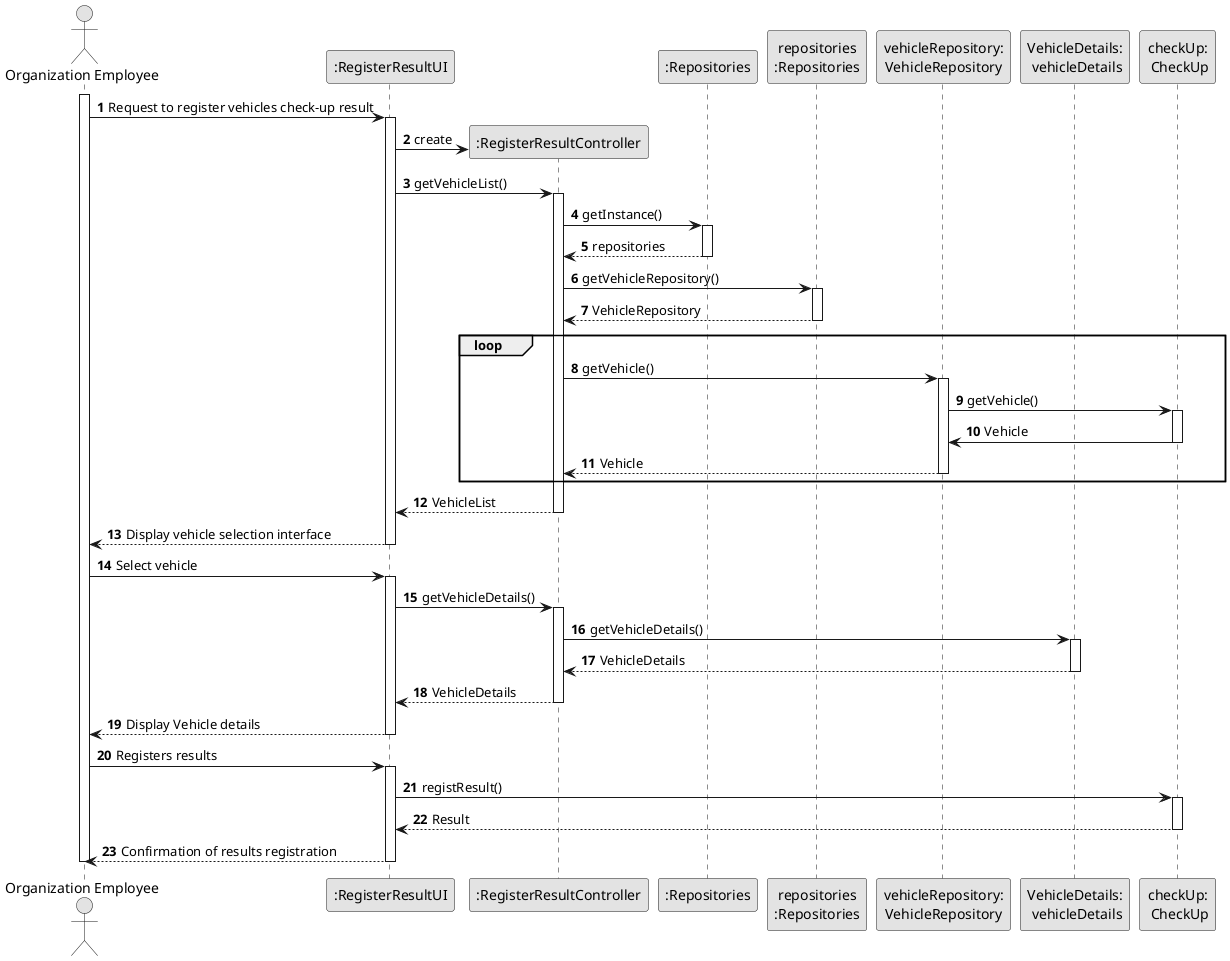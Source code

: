 @startuml
skinparam monochrome true
skinparam packageStyle rectangle
skinparam shadowing false

autonumber

'hide footbox
actor "Organization Employee" as ADM
participant ":RegisterResultUI" as UI
participant ":RegisterResultController" as CTRL
participant ":Repositories" as RepositorySingleton
participant "repositories\n:Repositories" as PLAT
participant "vehicleRepository:\nVehicleRepository" as VehicleRepository
participant "VehicleDetails:\n vehicleDetails" as VehicleDetails
participant "checkUp:\n CheckUp" as CheckUp
activate ADM

        ADM -> UI : Request to register vehicles check-up result

        activate UI

'            UI --> ADM : requests data (reference, description,  informal \n description, technical description, duration, cost)
            'create CTRL
            UI -> CTRL** : create

            UI -> CTRL : getVehicleList()
            activate CTRL

                CTRL -> RepositorySingleton : getInstance()
                activate RepositorySingleton

                    RepositorySingleton --> CTRL: repositories
                deactivate RepositorySingleton

                CTRL -> PLAT : getVehicleRepository()
                activate PLAT

                    PLAT --> CTRL: VehicleRepository
                deactivate PLAT
                loop
                    CTRL -> VehicleRepository : getVehicle()
                    activate VehicleRepository

                        VehicleRepository -> CheckUp :getVehicle()
                            activate CheckUp

                            CheckUp -> VehicleRepository :Vehicle
                            deactivate CheckUp
                        VehicleRepository --> CTRL : Vehicle
                    deactivate VehicleRepository
                end

                CTRL --> UI : VehicleList
            deactivate CTRL

            UI --> ADM : Display vehicle selection interface
        deactivate UI

    ADM -> UI : Select vehicle
    activate UI

        UI -> CTRL : getVehicleDetails()
        activate CTRL

            CTRL -> VehicleDetails : getVehicleDetails()
            activate VehicleDetails

                VehicleDetails --> CTRL : VehicleDetails
            deactivate VehicleDetails

        CTRL --> UI : VehicleDetails
        deactivate CTRL
        UI --> ADM : Display Vehicle details
    deactivate UI

    ADM -> UI : Registers results
    activate UI

        UI -> CheckUp : registResult()
        activate CheckUp

        CheckUp --> UI : Result
        deactivate CheckUp
        UI --> ADM : Confirmation of results registration
    deactivate UI



deactivate ADM

@enduml